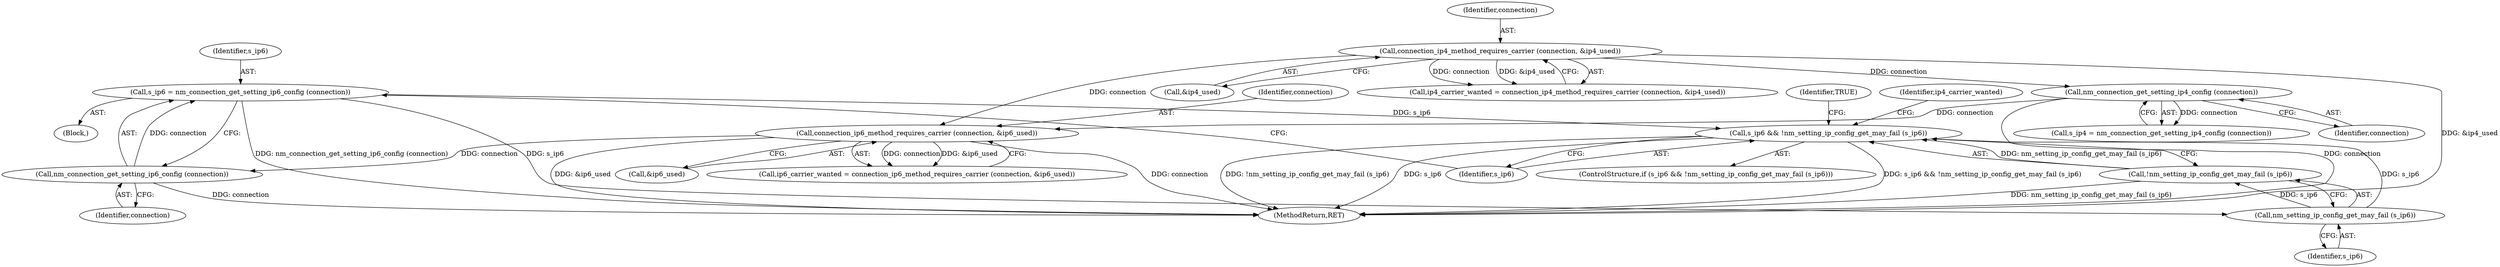digraph "0_NetworkManager_d5fc88e573fa58b93034b04d35a2454f5d28cad9@API" {
"1005638" [label="(Call,s_ip6 = nm_connection_get_setting_ip6_config (connection))"];
"1005640" [label="(Call,nm_connection_get_setting_ip6_config (connection))"];
"1005631" [label="(Call,connection_ip6_method_requires_carrier (connection, &ip6_used))"];
"1005619" [label="(Call,nm_connection_get_setting_ip4_config (connection))"];
"1005610" [label="(Call,connection_ip4_method_requires_carrier (connection, &ip4_used))"];
"1005643" [label="(Call,s_ip6 && !nm_setting_ip_config_get_may_fail (s_ip6))"];
"1005646" [label="(Call,nm_setting_ip_config_get_may_fail (s_ip6))"];
"1005645" [label="(Call,!nm_setting_ip_config_get_may_fail (s_ip6))"];
"1005644" [label="(Identifier,s_ip6)"];
"1005645" [label="(Call,!nm_setting_ip_config_get_may_fail (s_ip6))"];
"1005646" [label="(Call,nm_setting_ip_config_get_may_fail (s_ip6))"];
"1005640" [label="(Call,nm_connection_get_setting_ip6_config (connection))"];
"1005633" [label="(Call,&ip6_used)"];
"1005642" [label="(ControlStructure,if (s_ip6 && !nm_setting_ip_config_get_may_fail (s_ip6)))"];
"1005639" [label="(Identifier,s_ip6)"];
"1005610" [label="(Call,connection_ip4_method_requires_carrier (connection, &ip4_used))"];
"1005620" [label="(Identifier,connection)"];
"1005617" [label="(Call,s_ip4 = nm_connection_get_setting_ip4_config (connection))"];
"1005611" [label="(Identifier,connection)"];
"1005643" [label="(Call,s_ip6 && !nm_setting_ip_config_get_may_fail (s_ip6))"];
"1005629" [label="(Call,ip6_carrier_wanted = connection_ip6_method_requires_carrier (connection, &ip6_used))"];
"1005637" [label="(Block,)"];
"1005612" [label="(Call,&ip4_used)"];
"1005632" [label="(Identifier,connection)"];
"1005652" [label="(Identifier,ip4_carrier_wanted)"];
"1005608" [label="(Call,ip4_carrier_wanted = connection_ip4_method_requires_carrier (connection, &ip4_used))"];
"1005641" [label="(Identifier,connection)"];
"1005638" [label="(Call,s_ip6 = nm_connection_get_setting_ip6_config (connection))"];
"1005619" [label="(Call,nm_connection_get_setting_ip4_config (connection))"];
"1007368" [label="(MethodReturn,RET)"];
"1005647" [label="(Identifier,s_ip6)"];
"1005649" [label="(Identifier,TRUE)"];
"1005631" [label="(Call,connection_ip6_method_requires_carrier (connection, &ip6_used))"];
"1005638" -> "1005637"  [label="AST: "];
"1005638" -> "1005640"  [label="CFG: "];
"1005639" -> "1005638"  [label="AST: "];
"1005640" -> "1005638"  [label="AST: "];
"1005644" -> "1005638"  [label="CFG: "];
"1005638" -> "1007368"  [label="DDG: nm_connection_get_setting_ip6_config (connection)"];
"1005640" -> "1005638"  [label="DDG: connection"];
"1005638" -> "1005643"  [label="DDG: s_ip6"];
"1005638" -> "1005646"  [label="DDG: s_ip6"];
"1005640" -> "1005641"  [label="CFG: "];
"1005641" -> "1005640"  [label="AST: "];
"1005640" -> "1007368"  [label="DDG: connection"];
"1005631" -> "1005640"  [label="DDG: connection"];
"1005631" -> "1005629"  [label="AST: "];
"1005631" -> "1005633"  [label="CFG: "];
"1005632" -> "1005631"  [label="AST: "];
"1005633" -> "1005631"  [label="AST: "];
"1005629" -> "1005631"  [label="CFG: "];
"1005631" -> "1007368"  [label="DDG: connection"];
"1005631" -> "1007368"  [label="DDG: &ip6_used"];
"1005631" -> "1005629"  [label="DDG: connection"];
"1005631" -> "1005629"  [label="DDG: &ip6_used"];
"1005619" -> "1005631"  [label="DDG: connection"];
"1005610" -> "1005631"  [label="DDG: connection"];
"1005619" -> "1005617"  [label="AST: "];
"1005619" -> "1005620"  [label="CFG: "];
"1005620" -> "1005619"  [label="AST: "];
"1005617" -> "1005619"  [label="CFG: "];
"1005619" -> "1007368"  [label="DDG: connection"];
"1005619" -> "1005617"  [label="DDG: connection"];
"1005610" -> "1005619"  [label="DDG: connection"];
"1005610" -> "1005608"  [label="AST: "];
"1005610" -> "1005612"  [label="CFG: "];
"1005611" -> "1005610"  [label="AST: "];
"1005612" -> "1005610"  [label="AST: "];
"1005608" -> "1005610"  [label="CFG: "];
"1005610" -> "1007368"  [label="DDG: &ip4_used"];
"1005610" -> "1005608"  [label="DDG: connection"];
"1005610" -> "1005608"  [label="DDG: &ip4_used"];
"1005643" -> "1005642"  [label="AST: "];
"1005643" -> "1005644"  [label="CFG: "];
"1005643" -> "1005645"  [label="CFG: "];
"1005644" -> "1005643"  [label="AST: "];
"1005645" -> "1005643"  [label="AST: "];
"1005649" -> "1005643"  [label="CFG: "];
"1005652" -> "1005643"  [label="CFG: "];
"1005643" -> "1007368"  [label="DDG: s_ip6 && !nm_setting_ip_config_get_may_fail (s_ip6)"];
"1005643" -> "1007368"  [label="DDG: !nm_setting_ip_config_get_may_fail (s_ip6)"];
"1005643" -> "1007368"  [label="DDG: s_ip6"];
"1005646" -> "1005643"  [label="DDG: s_ip6"];
"1005645" -> "1005643"  [label="DDG: nm_setting_ip_config_get_may_fail (s_ip6)"];
"1005646" -> "1005645"  [label="AST: "];
"1005646" -> "1005647"  [label="CFG: "];
"1005647" -> "1005646"  [label="AST: "];
"1005645" -> "1005646"  [label="CFG: "];
"1005646" -> "1005645"  [label="DDG: s_ip6"];
"1005645" -> "1007368"  [label="DDG: nm_setting_ip_config_get_may_fail (s_ip6)"];
}
